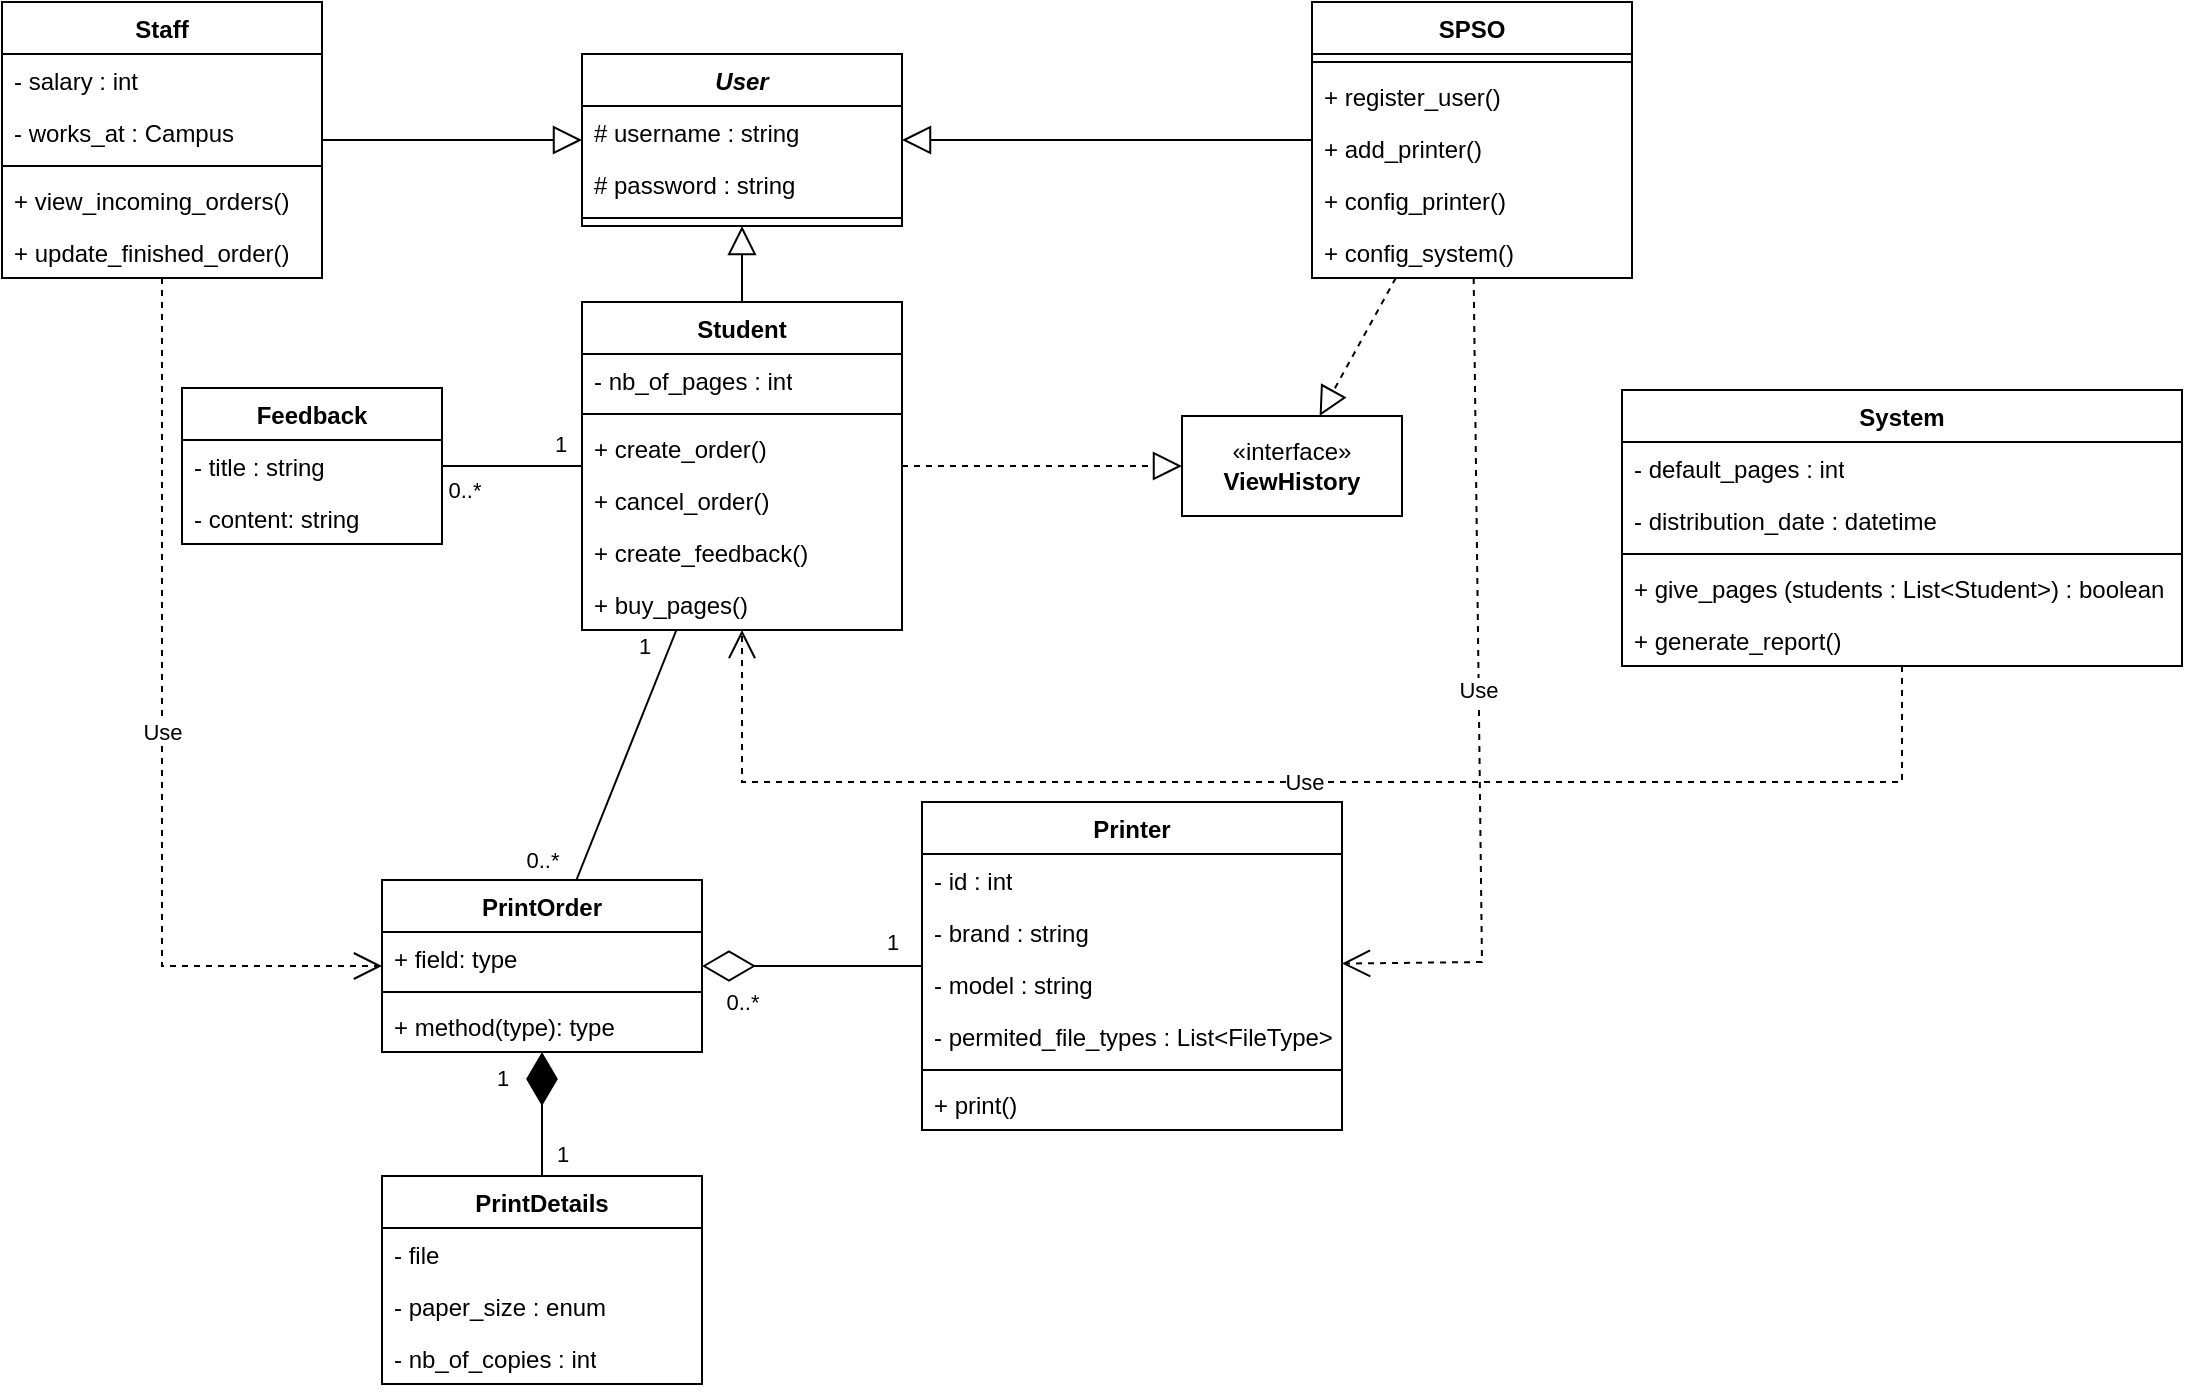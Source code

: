 <mxfile version="24.8.0">
  <diagram name="Page-1" id="QpV_ZBCgFkbM0LbAUGHG">
    <mxGraphModel dx="2533" dy="2058" grid="1" gridSize="10" guides="1" tooltips="1" connect="1" arrows="1" fold="1" page="1" pageScale="1" pageWidth="827" pageHeight="1169" math="0" shadow="0">
      <root>
        <mxCell id="0" />
        <mxCell id="1" parent="0" />
        <mxCell id="NedjOIEYQv4imYiZ1fh6-1" value="&lt;i&gt;User&lt;/i&gt;" style="swimlane;fontStyle=1;align=center;verticalAlign=top;childLayout=stackLayout;horizontal=1;startSize=26;horizontalStack=0;resizeParent=1;resizeParentMax=0;resizeLast=0;collapsible=1;marginBottom=0;whiteSpace=wrap;html=1;" vertex="1" parent="1">
          <mxGeometry x="230" y="6" width="160" height="86" as="geometry" />
        </mxCell>
        <mxCell id="NedjOIEYQv4imYiZ1fh6-2" value="# username : string" style="text;strokeColor=none;fillColor=none;align=left;verticalAlign=top;spacingLeft=4;spacingRight=4;overflow=hidden;rotatable=0;points=[[0,0.5],[1,0.5]];portConstraint=eastwest;whiteSpace=wrap;html=1;" vertex="1" parent="NedjOIEYQv4imYiZ1fh6-1">
          <mxGeometry y="26" width="160" height="26" as="geometry" />
        </mxCell>
        <mxCell id="NedjOIEYQv4imYiZ1fh6-54" value="# password : string" style="text;strokeColor=none;fillColor=none;align=left;verticalAlign=top;spacingLeft=4;spacingRight=4;overflow=hidden;rotatable=0;points=[[0,0.5],[1,0.5]];portConstraint=eastwest;whiteSpace=wrap;html=1;" vertex="1" parent="NedjOIEYQv4imYiZ1fh6-1">
          <mxGeometry y="52" width="160" height="26" as="geometry" />
        </mxCell>
        <mxCell id="NedjOIEYQv4imYiZ1fh6-3" value="" style="line;strokeWidth=1;fillColor=none;align=left;verticalAlign=middle;spacingTop=-1;spacingLeft=3;spacingRight=3;rotatable=0;labelPosition=right;points=[];portConstraint=eastwest;strokeColor=inherit;" vertex="1" parent="NedjOIEYQv4imYiZ1fh6-1">
          <mxGeometry y="78" width="160" height="8" as="geometry" />
        </mxCell>
        <mxCell id="NedjOIEYQv4imYiZ1fh6-9" value="Student" style="swimlane;fontStyle=1;align=center;verticalAlign=top;childLayout=stackLayout;horizontal=1;startSize=26;horizontalStack=0;resizeParent=1;resizeParentMax=0;resizeLast=0;collapsible=1;marginBottom=0;whiteSpace=wrap;html=1;" vertex="1" parent="1">
          <mxGeometry x="230" y="130" width="160" height="164" as="geometry" />
        </mxCell>
        <mxCell id="NedjOIEYQv4imYiZ1fh6-10" value="- nb_of_pages : int" style="text;strokeColor=none;fillColor=none;align=left;verticalAlign=top;spacingLeft=4;spacingRight=4;overflow=hidden;rotatable=0;points=[[0,0.5],[1,0.5]];portConstraint=eastwest;whiteSpace=wrap;html=1;" vertex="1" parent="NedjOIEYQv4imYiZ1fh6-9">
          <mxGeometry y="26" width="160" height="26" as="geometry" />
        </mxCell>
        <mxCell id="NedjOIEYQv4imYiZ1fh6-11" value="" style="line;strokeWidth=1;fillColor=none;align=left;verticalAlign=middle;spacingTop=-1;spacingLeft=3;spacingRight=3;rotatable=0;labelPosition=right;points=[];portConstraint=eastwest;strokeColor=inherit;" vertex="1" parent="NedjOIEYQv4imYiZ1fh6-9">
          <mxGeometry y="52" width="160" height="8" as="geometry" />
        </mxCell>
        <mxCell id="NedjOIEYQv4imYiZ1fh6-12" value="+ create_order()" style="text;strokeColor=none;fillColor=none;align=left;verticalAlign=top;spacingLeft=4;spacingRight=4;overflow=hidden;rotatable=0;points=[[0,0.5],[1,0.5]];portConstraint=eastwest;whiteSpace=wrap;html=1;" vertex="1" parent="NedjOIEYQv4imYiZ1fh6-9">
          <mxGeometry y="60" width="160" height="26" as="geometry" />
        </mxCell>
        <mxCell id="NedjOIEYQv4imYiZ1fh6-91" value="+ cancel_order()" style="text;strokeColor=none;fillColor=none;align=left;verticalAlign=top;spacingLeft=4;spacingRight=4;overflow=hidden;rotatable=0;points=[[0,0.5],[1,0.5]];portConstraint=eastwest;whiteSpace=wrap;html=1;" vertex="1" parent="NedjOIEYQv4imYiZ1fh6-9">
          <mxGeometry y="86" width="160" height="26" as="geometry" />
        </mxCell>
        <mxCell id="NedjOIEYQv4imYiZ1fh6-113" value="+ create_feedback()" style="text;strokeColor=none;fillColor=none;align=left;verticalAlign=top;spacingLeft=4;spacingRight=4;overflow=hidden;rotatable=0;points=[[0,0.5],[1,0.5]];portConstraint=eastwest;whiteSpace=wrap;html=1;" vertex="1" parent="NedjOIEYQv4imYiZ1fh6-9">
          <mxGeometry y="112" width="160" height="26" as="geometry" />
        </mxCell>
        <mxCell id="NedjOIEYQv4imYiZ1fh6-114" value="+ buy_pages()" style="text;strokeColor=none;fillColor=none;align=left;verticalAlign=top;spacingLeft=4;spacingRight=4;overflow=hidden;rotatable=0;points=[[0,0.5],[1,0.5]];portConstraint=eastwest;whiteSpace=wrap;html=1;" vertex="1" parent="NedjOIEYQv4imYiZ1fh6-9">
          <mxGeometry y="138" width="160" height="26" as="geometry" />
        </mxCell>
        <mxCell id="NedjOIEYQv4imYiZ1fh6-13" value="Staff" style="swimlane;fontStyle=1;align=center;verticalAlign=top;childLayout=stackLayout;horizontal=1;startSize=26;horizontalStack=0;resizeParent=1;resizeParentMax=0;resizeLast=0;collapsible=1;marginBottom=0;whiteSpace=wrap;html=1;" vertex="1" parent="1">
          <mxGeometry x="-60" y="-20" width="160" height="138" as="geometry" />
        </mxCell>
        <mxCell id="NedjOIEYQv4imYiZ1fh6-14" value="- salary : int" style="text;strokeColor=none;fillColor=none;align=left;verticalAlign=top;spacingLeft=4;spacingRight=4;overflow=hidden;rotatable=0;points=[[0,0.5],[1,0.5]];portConstraint=eastwest;whiteSpace=wrap;html=1;" vertex="1" parent="NedjOIEYQv4imYiZ1fh6-13">
          <mxGeometry y="26" width="160" height="26" as="geometry" />
        </mxCell>
        <mxCell id="NedjOIEYQv4imYiZ1fh6-59" value="- works_at : Campus" style="text;strokeColor=none;fillColor=none;align=left;verticalAlign=top;spacingLeft=4;spacingRight=4;overflow=hidden;rotatable=0;points=[[0,0.5],[1,0.5]];portConstraint=eastwest;whiteSpace=wrap;html=1;" vertex="1" parent="NedjOIEYQv4imYiZ1fh6-13">
          <mxGeometry y="52" width="160" height="26" as="geometry" />
        </mxCell>
        <mxCell id="NedjOIEYQv4imYiZ1fh6-15" value="" style="line;strokeWidth=1;fillColor=none;align=left;verticalAlign=middle;spacingTop=-1;spacingLeft=3;spacingRight=3;rotatable=0;labelPosition=right;points=[];portConstraint=eastwest;strokeColor=inherit;" vertex="1" parent="NedjOIEYQv4imYiZ1fh6-13">
          <mxGeometry y="78" width="160" height="8" as="geometry" />
        </mxCell>
        <mxCell id="NedjOIEYQv4imYiZ1fh6-112" value="+ view_incoming_orders()" style="text;strokeColor=none;fillColor=none;align=left;verticalAlign=top;spacingLeft=4;spacingRight=4;overflow=hidden;rotatable=0;points=[[0,0.5],[1,0.5]];portConstraint=eastwest;whiteSpace=wrap;html=1;" vertex="1" parent="NedjOIEYQv4imYiZ1fh6-13">
          <mxGeometry y="86" width="160" height="26" as="geometry" />
        </mxCell>
        <mxCell id="NedjOIEYQv4imYiZ1fh6-16" value="+ update_finished_order()" style="text;strokeColor=none;fillColor=none;align=left;verticalAlign=top;spacingLeft=4;spacingRight=4;overflow=hidden;rotatable=0;points=[[0,0.5],[1,0.5]];portConstraint=eastwest;whiteSpace=wrap;html=1;" vertex="1" parent="NedjOIEYQv4imYiZ1fh6-13">
          <mxGeometry y="112" width="160" height="26" as="geometry" />
        </mxCell>
        <mxCell id="NedjOIEYQv4imYiZ1fh6-17" value="SPSO" style="swimlane;fontStyle=1;align=center;verticalAlign=top;childLayout=stackLayout;horizontal=1;startSize=26;horizontalStack=0;resizeParent=1;resizeParentMax=0;resizeLast=0;collapsible=1;marginBottom=0;whiteSpace=wrap;html=1;" vertex="1" parent="1">
          <mxGeometry x="595" y="-20" width="160" height="138" as="geometry" />
        </mxCell>
        <mxCell id="NedjOIEYQv4imYiZ1fh6-19" value="" style="line;strokeWidth=1;fillColor=none;align=left;verticalAlign=middle;spacingTop=-1;spacingLeft=3;spacingRight=3;rotatable=0;labelPosition=right;points=[];portConstraint=eastwest;strokeColor=inherit;" vertex="1" parent="NedjOIEYQv4imYiZ1fh6-17">
          <mxGeometry y="26" width="160" height="8" as="geometry" />
        </mxCell>
        <mxCell id="NedjOIEYQv4imYiZ1fh6-20" value="+ register_user()" style="text;strokeColor=none;fillColor=none;align=left;verticalAlign=top;spacingLeft=4;spacingRight=4;overflow=hidden;rotatable=0;points=[[0,0.5],[1,0.5]];portConstraint=eastwest;whiteSpace=wrap;html=1;" vertex="1" parent="NedjOIEYQv4imYiZ1fh6-17">
          <mxGeometry y="34" width="160" height="26" as="geometry" />
        </mxCell>
        <mxCell id="NedjOIEYQv4imYiZ1fh6-72" value="+ add_printer()" style="text;strokeColor=none;fillColor=none;align=left;verticalAlign=top;spacingLeft=4;spacingRight=4;overflow=hidden;rotatable=0;points=[[0,0.5],[1,0.5]];portConstraint=eastwest;whiteSpace=wrap;html=1;" vertex="1" parent="NedjOIEYQv4imYiZ1fh6-17">
          <mxGeometry y="60" width="160" height="26" as="geometry" />
        </mxCell>
        <mxCell id="NedjOIEYQv4imYiZ1fh6-73" value="+ config_printer()" style="text;strokeColor=none;fillColor=none;align=left;verticalAlign=top;spacingLeft=4;spacingRight=4;overflow=hidden;rotatable=0;points=[[0,0.5],[1,0.5]];portConstraint=eastwest;whiteSpace=wrap;html=1;" vertex="1" parent="NedjOIEYQv4imYiZ1fh6-17">
          <mxGeometry y="86" width="160" height="26" as="geometry" />
        </mxCell>
        <mxCell id="NedjOIEYQv4imYiZ1fh6-78" value="+ config_system()" style="text;strokeColor=none;fillColor=none;align=left;verticalAlign=top;spacingLeft=4;spacingRight=4;overflow=hidden;rotatable=0;points=[[0,0.5],[1,0.5]];portConstraint=eastwest;whiteSpace=wrap;html=1;" vertex="1" parent="NedjOIEYQv4imYiZ1fh6-17">
          <mxGeometry y="112" width="160" height="26" as="geometry" />
        </mxCell>
        <mxCell id="NedjOIEYQv4imYiZ1fh6-21" value="PrintOrder" style="swimlane;fontStyle=1;align=center;verticalAlign=top;childLayout=stackLayout;horizontal=1;startSize=26;horizontalStack=0;resizeParent=1;resizeParentMax=0;resizeLast=0;collapsible=1;marginBottom=0;whiteSpace=wrap;html=1;" vertex="1" parent="1">
          <mxGeometry x="130" y="419" width="160" height="86" as="geometry" />
        </mxCell>
        <mxCell id="NedjOIEYQv4imYiZ1fh6-22" value="+ field: type" style="text;strokeColor=none;fillColor=none;align=left;verticalAlign=top;spacingLeft=4;spacingRight=4;overflow=hidden;rotatable=0;points=[[0,0.5],[1,0.5]];portConstraint=eastwest;whiteSpace=wrap;html=1;" vertex="1" parent="NedjOIEYQv4imYiZ1fh6-21">
          <mxGeometry y="26" width="160" height="26" as="geometry" />
        </mxCell>
        <mxCell id="NedjOIEYQv4imYiZ1fh6-23" value="" style="line;strokeWidth=1;fillColor=none;align=left;verticalAlign=middle;spacingTop=-1;spacingLeft=3;spacingRight=3;rotatable=0;labelPosition=right;points=[];portConstraint=eastwest;strokeColor=inherit;" vertex="1" parent="NedjOIEYQv4imYiZ1fh6-21">
          <mxGeometry y="52" width="160" height="8" as="geometry" />
        </mxCell>
        <mxCell id="NedjOIEYQv4imYiZ1fh6-24" value="+ method(type): type" style="text;strokeColor=none;fillColor=none;align=left;verticalAlign=top;spacingLeft=4;spacingRight=4;overflow=hidden;rotatable=0;points=[[0,0.5],[1,0.5]];portConstraint=eastwest;whiteSpace=wrap;html=1;" vertex="1" parent="NedjOIEYQv4imYiZ1fh6-21">
          <mxGeometry y="60" width="160" height="26" as="geometry" />
        </mxCell>
        <mxCell id="NedjOIEYQv4imYiZ1fh6-25" value="Printer" style="swimlane;fontStyle=1;align=center;verticalAlign=top;childLayout=stackLayout;horizontal=1;startSize=26;horizontalStack=0;resizeParent=1;resizeParentMax=0;resizeLast=0;collapsible=1;marginBottom=0;whiteSpace=wrap;html=1;" vertex="1" parent="1">
          <mxGeometry x="400" y="380" width="210" height="164" as="geometry" />
        </mxCell>
        <mxCell id="NedjOIEYQv4imYiZ1fh6-26" value="- id : int" style="text;strokeColor=none;fillColor=none;align=left;verticalAlign=top;spacingLeft=4;spacingRight=4;overflow=hidden;rotatable=0;points=[[0,0.5],[1,0.5]];portConstraint=eastwest;whiteSpace=wrap;html=1;" vertex="1" parent="NedjOIEYQv4imYiZ1fh6-25">
          <mxGeometry y="26" width="210" height="26" as="geometry" />
        </mxCell>
        <mxCell id="NedjOIEYQv4imYiZ1fh6-74" value="- brand : string" style="text;strokeColor=none;fillColor=none;align=left;verticalAlign=top;spacingLeft=4;spacingRight=4;overflow=hidden;rotatable=0;points=[[0,0.5],[1,0.5]];portConstraint=eastwest;whiteSpace=wrap;html=1;" vertex="1" parent="NedjOIEYQv4imYiZ1fh6-25">
          <mxGeometry y="52" width="210" height="26" as="geometry" />
        </mxCell>
        <mxCell id="NedjOIEYQv4imYiZ1fh6-75" value="- model : string" style="text;strokeColor=none;fillColor=none;align=left;verticalAlign=top;spacingLeft=4;spacingRight=4;overflow=hidden;rotatable=0;points=[[0,0.5],[1,0.5]];portConstraint=eastwest;whiteSpace=wrap;html=1;" vertex="1" parent="NedjOIEYQv4imYiZ1fh6-25">
          <mxGeometry y="78" width="210" height="26" as="geometry" />
        </mxCell>
        <mxCell id="NedjOIEYQv4imYiZ1fh6-76" value="- permited_file_types : List&amp;lt;FileType&amp;gt;" style="text;strokeColor=none;fillColor=none;align=left;verticalAlign=top;spacingLeft=4;spacingRight=4;overflow=hidden;rotatable=0;points=[[0,0.5],[1,0.5]];portConstraint=eastwest;whiteSpace=wrap;html=1;" vertex="1" parent="NedjOIEYQv4imYiZ1fh6-25">
          <mxGeometry y="104" width="210" height="26" as="geometry" />
        </mxCell>
        <mxCell id="NedjOIEYQv4imYiZ1fh6-27" value="" style="line;strokeWidth=1;fillColor=none;align=left;verticalAlign=middle;spacingTop=-1;spacingLeft=3;spacingRight=3;rotatable=0;labelPosition=right;points=[];portConstraint=eastwest;strokeColor=inherit;" vertex="1" parent="NedjOIEYQv4imYiZ1fh6-25">
          <mxGeometry y="130" width="210" height="8" as="geometry" />
        </mxCell>
        <mxCell id="NedjOIEYQv4imYiZ1fh6-28" value="+ print()" style="text;strokeColor=none;fillColor=none;align=left;verticalAlign=top;spacingLeft=4;spacingRight=4;overflow=hidden;rotatable=0;points=[[0,0.5],[1,0.5]];portConstraint=eastwest;whiteSpace=wrap;html=1;" vertex="1" parent="NedjOIEYQv4imYiZ1fh6-25">
          <mxGeometry y="138" width="210" height="26" as="geometry" />
        </mxCell>
        <mxCell id="NedjOIEYQv4imYiZ1fh6-33" value="PrintDetails" style="swimlane;fontStyle=1;align=center;verticalAlign=top;childLayout=stackLayout;horizontal=1;startSize=26;horizontalStack=0;resizeParent=1;resizeParentMax=0;resizeLast=0;collapsible=1;marginBottom=0;whiteSpace=wrap;html=1;" vertex="1" parent="1">
          <mxGeometry x="130" y="567" width="160" height="104" as="geometry" />
        </mxCell>
        <mxCell id="NedjOIEYQv4imYiZ1fh6-34" value="- file&lt;span style=&quot;caret-color: rgba(0, 0, 0, 0); color: rgba(0, 0, 0, 0); font-family: monospace; font-size: 0px; white-space: nowrap;&quot;&gt;%3CmxGraphModel%3E%3Croot%3E%3CmxCell%20id%3D%220%22%2F%3E%3CmxCell%20id%3D%221%22%20parent%3D%220%22%2F%3E%3CmxCell%20id%3D%222%22%20value%3D%22%2B%20give_pages%20(students%20%3A%20List%26amp%3Blt%3BStudent%26amp%3Bgt%3B)%20%3A%20boolean%22%20style%3D%22text%3BstrokeColor%3Dnone%3BfillColor%3Dnone%3Balign%3Dleft%3BverticalAlign%3Dtop%3BspacingLeft%3D4%3BspacingRight%3D4%3Boverflow%3Dhidden%3Brotatable%3D0%3Bpoints%3D%5B%5B0%2C0.5%5D%2C%5B1%2C0.5%5D%5D%3BportConstraint%3Deastwest%3BwhiteSpace%3Dwrap%3Bhtml%3D1%3B%22%20vertex%3D%221%22%20parent%3D%221%22%3E%3CmxGeometry%20x%3D%22800%22%20y%3D%22240%22%20width%3D%22280%22%20height%3D%2226%22%20as%3D%22geometry%22%2F%3E%3C%2FmxCell%3E%3C%2Froot%3E%3C%2FmxGraphModel%3E&lt;/span&gt;" style="text;strokeColor=none;fillColor=none;align=left;verticalAlign=top;spacingLeft=4;spacingRight=4;overflow=hidden;rotatable=0;points=[[0,0.5],[1,0.5]];portConstraint=eastwest;whiteSpace=wrap;html=1;" vertex="1" parent="NedjOIEYQv4imYiZ1fh6-33">
          <mxGeometry y="26" width="160" height="26" as="geometry" />
        </mxCell>
        <mxCell id="NedjOIEYQv4imYiZ1fh6-87" value="- paper_size : enum" style="text;strokeColor=none;fillColor=none;align=left;verticalAlign=top;spacingLeft=4;spacingRight=4;overflow=hidden;rotatable=0;points=[[0,0.5],[1,0.5]];portConstraint=eastwest;whiteSpace=wrap;html=1;" vertex="1" parent="NedjOIEYQv4imYiZ1fh6-33">
          <mxGeometry y="52" width="160" height="26" as="geometry" />
        </mxCell>
        <mxCell id="NedjOIEYQv4imYiZ1fh6-88" value="- nb_of_copies : int" style="text;strokeColor=none;fillColor=none;align=left;verticalAlign=top;spacingLeft=4;spacingRight=4;overflow=hidden;rotatable=0;points=[[0,0.5],[1,0.5]];portConstraint=eastwest;whiteSpace=wrap;html=1;" vertex="1" parent="NedjOIEYQv4imYiZ1fh6-33">
          <mxGeometry y="78" width="160" height="26" as="geometry" />
        </mxCell>
        <mxCell id="NedjOIEYQv4imYiZ1fh6-45" value="Feedback" style="swimlane;fontStyle=1;align=center;verticalAlign=top;childLayout=stackLayout;horizontal=1;startSize=26;horizontalStack=0;resizeParent=1;resizeParentMax=0;resizeLast=0;collapsible=1;marginBottom=0;whiteSpace=wrap;html=1;" vertex="1" parent="1">
          <mxGeometry x="30" y="173" width="130" height="78" as="geometry" />
        </mxCell>
        <mxCell id="NedjOIEYQv4imYiZ1fh6-46" value="- title : string" style="text;strokeColor=none;fillColor=none;align=left;verticalAlign=top;spacingLeft=4;spacingRight=4;overflow=hidden;rotatable=0;points=[[0,0.5],[1,0.5]];portConstraint=eastwest;whiteSpace=wrap;html=1;" vertex="1" parent="NedjOIEYQv4imYiZ1fh6-45">
          <mxGeometry y="26" width="130" height="26" as="geometry" />
        </mxCell>
        <mxCell id="NedjOIEYQv4imYiZ1fh6-77" value="- content: string" style="text;strokeColor=none;fillColor=none;align=left;verticalAlign=top;spacingLeft=4;spacingRight=4;overflow=hidden;rotatable=0;points=[[0,0.5],[1,0.5]];portConstraint=eastwest;whiteSpace=wrap;html=1;" vertex="1" parent="NedjOIEYQv4imYiZ1fh6-45">
          <mxGeometry y="52" width="130" height="26" as="geometry" />
        </mxCell>
        <mxCell id="NedjOIEYQv4imYiZ1fh6-49" value="" style="edgeStyle=none;html=1;endSize=12;endArrow=block;endFill=0;rounded=0;" edge="1" parent="1" source="NedjOIEYQv4imYiZ1fh6-13" target="NedjOIEYQv4imYiZ1fh6-1">
          <mxGeometry width="160" relative="1" as="geometry">
            <mxPoint x="530" y="520" as="sourcePoint" />
            <mxPoint x="690" y="520" as="targetPoint" />
          </mxGeometry>
        </mxCell>
        <mxCell id="NedjOIEYQv4imYiZ1fh6-51" value="" style="edgeStyle=none;html=1;endSize=12;endArrow=block;endFill=0;rounded=0;" edge="1" parent="1" source="NedjOIEYQv4imYiZ1fh6-17" target="NedjOIEYQv4imYiZ1fh6-1">
          <mxGeometry width="160" relative="1" as="geometry">
            <mxPoint x="210" y="220" as="sourcePoint" />
            <mxPoint x="310" y="166" as="targetPoint" />
          </mxGeometry>
        </mxCell>
        <mxCell id="NedjOIEYQv4imYiZ1fh6-57" value="" style="endArrow=diamondThin;endFill=1;endSize=24;html=1;rounded=0;" edge="1" parent="1" source="NedjOIEYQv4imYiZ1fh6-33" target="NedjOIEYQv4imYiZ1fh6-21">
          <mxGeometry width="160" relative="1" as="geometry">
            <mxPoint x="370" y="449" as="sourcePoint" />
            <mxPoint x="530" y="449" as="targetPoint" />
          </mxGeometry>
        </mxCell>
        <mxCell id="NedjOIEYQv4imYiZ1fh6-110" value="1" style="edgeLabel;html=1;align=center;verticalAlign=middle;resizable=0;points=[];" vertex="1" connectable="0" parent="NedjOIEYQv4imYiZ1fh6-57">
          <mxGeometry x="-0.065" relative="1" as="geometry">
            <mxPoint x="-20" y="-20" as="offset" />
          </mxGeometry>
        </mxCell>
        <mxCell id="NedjOIEYQv4imYiZ1fh6-111" value="1" style="edgeLabel;html=1;align=center;verticalAlign=middle;resizable=0;points=[];" vertex="1" connectable="0" parent="NedjOIEYQv4imYiZ1fh6-57">
          <mxGeometry x="-0.629" relative="1" as="geometry">
            <mxPoint x="10" as="offset" />
          </mxGeometry>
        </mxCell>
        <mxCell id="NedjOIEYQv4imYiZ1fh6-58" value="" style="endArrow=diamondThin;endFill=0;endSize=24;html=1;rounded=0;" edge="1" parent="1" source="NedjOIEYQv4imYiZ1fh6-25" target="NedjOIEYQv4imYiZ1fh6-21">
          <mxGeometry width="160" relative="1" as="geometry">
            <mxPoint x="370" y="609" as="sourcePoint" />
            <mxPoint x="530" y="609" as="targetPoint" />
          </mxGeometry>
        </mxCell>
        <mxCell id="NedjOIEYQv4imYiZ1fh6-108" value="1" style="edgeLabel;html=1;align=center;verticalAlign=middle;resizable=0;points=[];" vertex="1" connectable="0" parent="NedjOIEYQv4imYiZ1fh6-58">
          <mxGeometry x="-0.727" y="1" relative="1" as="geometry">
            <mxPoint y="-13" as="offset" />
          </mxGeometry>
        </mxCell>
        <mxCell id="NedjOIEYQv4imYiZ1fh6-109" value="0..*" style="edgeLabel;html=1;align=center;verticalAlign=middle;resizable=0;points=[];" vertex="1" connectable="0" parent="NedjOIEYQv4imYiZ1fh6-58">
          <mxGeometry x="0.385" y="-2" relative="1" as="geometry">
            <mxPoint x="-14" y="20" as="offset" />
          </mxGeometry>
        </mxCell>
        <mxCell id="NedjOIEYQv4imYiZ1fh6-60" value="«interface»&lt;br&gt;&lt;b&gt;ViewHistory&lt;/b&gt;" style="html=1;whiteSpace=wrap;" vertex="1" parent="1">
          <mxGeometry x="530" y="187" width="110" height="50" as="geometry" />
        </mxCell>
        <mxCell id="NedjOIEYQv4imYiZ1fh6-79" value="System" style="swimlane;fontStyle=1;align=center;verticalAlign=top;childLayout=stackLayout;horizontal=1;startSize=26;horizontalStack=0;resizeParent=1;resizeParentMax=0;resizeLast=0;collapsible=1;marginBottom=0;whiteSpace=wrap;html=1;" vertex="1" parent="1">
          <mxGeometry x="750" y="174" width="280" height="138" as="geometry" />
        </mxCell>
        <mxCell id="NedjOIEYQv4imYiZ1fh6-89" value="- default_pages : int" style="text;strokeColor=none;fillColor=none;align=left;verticalAlign=top;spacingLeft=4;spacingRight=4;overflow=hidden;rotatable=0;points=[[0,0.5],[1,0.5]];portConstraint=eastwest;whiteSpace=wrap;html=1;" vertex="1" parent="NedjOIEYQv4imYiZ1fh6-79">
          <mxGeometry y="26" width="280" height="26" as="geometry" />
        </mxCell>
        <mxCell id="NedjOIEYQv4imYiZ1fh6-80" value="- distribution_date : datetime" style="text;strokeColor=none;fillColor=none;align=left;verticalAlign=top;spacingLeft=4;spacingRight=4;overflow=hidden;rotatable=0;points=[[0,0.5],[1,0.5]];portConstraint=eastwest;whiteSpace=wrap;html=1;" vertex="1" parent="NedjOIEYQv4imYiZ1fh6-79">
          <mxGeometry y="52" width="280" height="26" as="geometry" />
        </mxCell>
        <mxCell id="NedjOIEYQv4imYiZ1fh6-81" value="" style="line;strokeWidth=1;fillColor=none;align=left;verticalAlign=middle;spacingTop=-1;spacingLeft=3;spacingRight=3;rotatable=0;labelPosition=right;points=[];portConstraint=eastwest;strokeColor=inherit;" vertex="1" parent="NedjOIEYQv4imYiZ1fh6-79">
          <mxGeometry y="78" width="280" height="8" as="geometry" />
        </mxCell>
        <mxCell id="NedjOIEYQv4imYiZ1fh6-82" value="+ give_pages (students : List&amp;lt;Student&amp;gt;) : boolean" style="text;strokeColor=none;fillColor=none;align=left;verticalAlign=top;spacingLeft=4;spacingRight=4;overflow=hidden;rotatable=0;points=[[0,0.5],[1,0.5]];portConstraint=eastwest;whiteSpace=wrap;html=1;" vertex="1" parent="NedjOIEYQv4imYiZ1fh6-79">
          <mxGeometry y="86" width="280" height="26" as="geometry" />
        </mxCell>
        <mxCell id="NedjOIEYQv4imYiZ1fh6-86" value="+ generate_report()" style="text;strokeColor=none;fillColor=none;align=left;verticalAlign=top;spacingLeft=4;spacingRight=4;overflow=hidden;rotatable=0;points=[[0,0.5],[1,0.5]];portConstraint=eastwest;whiteSpace=wrap;html=1;" vertex="1" parent="NedjOIEYQv4imYiZ1fh6-79">
          <mxGeometry y="112" width="280" height="26" as="geometry" />
        </mxCell>
        <mxCell id="NedjOIEYQv4imYiZ1fh6-83" value="" style="endArrow=block;dashed=1;endFill=0;endSize=12;html=1;rounded=0;" edge="1" parent="1" source="NedjOIEYQv4imYiZ1fh6-9" target="NedjOIEYQv4imYiZ1fh6-60">
          <mxGeometry width="160" relative="1" as="geometry">
            <mxPoint x="410" y="270" as="sourcePoint" />
            <mxPoint x="570" y="270" as="targetPoint" />
          </mxGeometry>
        </mxCell>
        <mxCell id="NedjOIEYQv4imYiZ1fh6-84" value="" style="endArrow=block;dashed=1;endFill=0;endSize=12;html=1;rounded=0;" edge="1" parent="1" source="NedjOIEYQv4imYiZ1fh6-17" target="NedjOIEYQv4imYiZ1fh6-60">
          <mxGeometry width="160" relative="1" as="geometry">
            <mxPoint x="440" y="253" as="sourcePoint" />
            <mxPoint x="605" y="253" as="targetPoint" />
          </mxGeometry>
        </mxCell>
        <mxCell id="NedjOIEYQv4imYiZ1fh6-50" value="" style="edgeStyle=none;html=1;endSize=12;endArrow=block;endFill=0;rounded=0;" edge="1" parent="1" source="NedjOIEYQv4imYiZ1fh6-9" target="NedjOIEYQv4imYiZ1fh6-1">
          <mxGeometry width="160" relative="1" as="geometry">
            <mxPoint x="350" y="118" as="sourcePoint" />
            <mxPoint x="280" y="76" as="targetPoint" />
          </mxGeometry>
        </mxCell>
        <mxCell id="NedjOIEYQv4imYiZ1fh6-93" value="Use" style="endArrow=open;endSize=12;dashed=1;html=1;rounded=0;" edge="1" parent="1" source="NedjOIEYQv4imYiZ1fh6-17" target="NedjOIEYQv4imYiZ1fh6-25">
          <mxGeometry width="160" relative="1" as="geometry">
            <mxPoint x="700" y="10" as="sourcePoint" />
            <mxPoint x="580" y="330" as="targetPoint" />
            <Array as="points">
              <mxPoint x="680" y="460" />
            </Array>
          </mxGeometry>
        </mxCell>
        <mxCell id="NedjOIEYQv4imYiZ1fh6-94" value="Use" style="endArrow=open;endSize=12;dashed=1;html=1;rounded=0;" edge="1" parent="1" source="NedjOIEYQv4imYiZ1fh6-13" target="NedjOIEYQv4imYiZ1fh6-21">
          <mxGeometry width="160" relative="1" as="geometry">
            <mxPoint x="420" y="330" as="sourcePoint" />
            <mxPoint x="580" y="330" as="targetPoint" />
            <Array as="points">
              <mxPoint x="20" y="462" />
            </Array>
          </mxGeometry>
        </mxCell>
        <mxCell id="NedjOIEYQv4imYiZ1fh6-95" value="Use" style="endArrow=open;endSize=12;dashed=1;html=1;rounded=0;" edge="1" parent="1" source="NedjOIEYQv4imYiZ1fh6-79" target="NedjOIEYQv4imYiZ1fh6-9">
          <mxGeometry width="160" relative="1" as="geometry">
            <mxPoint x="470" y="320" as="sourcePoint" />
            <mxPoint x="630" y="320" as="targetPoint" />
            <Array as="points">
              <mxPoint x="890" y="370" />
              <mxPoint x="310" y="370" />
            </Array>
          </mxGeometry>
        </mxCell>
        <mxCell id="NedjOIEYQv4imYiZ1fh6-98" value="" style="endArrow=none;html=1;rounded=0;" edge="1" parent="1" source="NedjOIEYQv4imYiZ1fh6-9" target="NedjOIEYQv4imYiZ1fh6-21">
          <mxGeometry relative="1" as="geometry">
            <mxPoint x="460" y="330" as="sourcePoint" />
            <mxPoint x="620" y="330" as="targetPoint" />
          </mxGeometry>
        </mxCell>
        <mxCell id="NedjOIEYQv4imYiZ1fh6-104" value="0..*" style="edgeLabel;html=1;align=center;verticalAlign=middle;resizable=0;points=[];" vertex="1" connectable="0" parent="NedjOIEYQv4imYiZ1fh6-98">
          <mxGeometry x="0.8" y="-1" relative="1" as="geometry">
            <mxPoint x="-22" y="3" as="offset" />
          </mxGeometry>
        </mxCell>
        <mxCell id="NedjOIEYQv4imYiZ1fh6-105" value="1" style="edgeLabel;html=1;align=center;verticalAlign=middle;resizable=0;points=[];" vertex="1" connectable="0" parent="NedjOIEYQv4imYiZ1fh6-98">
          <mxGeometry x="-0.675" y="1" relative="1" as="geometry">
            <mxPoint x="-9" y="-13" as="offset" />
          </mxGeometry>
        </mxCell>
        <mxCell id="NedjOIEYQv4imYiZ1fh6-101" value="" style="endArrow=none;html=1;rounded=0;" edge="1" parent="1" source="NedjOIEYQv4imYiZ1fh6-45" target="NedjOIEYQv4imYiZ1fh6-9">
          <mxGeometry relative="1" as="geometry">
            <mxPoint x="300" y="340" as="sourcePoint" />
            <mxPoint x="460" y="340" as="targetPoint" />
          </mxGeometry>
        </mxCell>
        <mxCell id="NedjOIEYQv4imYiZ1fh6-106" value="0..*" style="edgeLabel;html=1;align=center;verticalAlign=middle;resizable=0;points=[];" vertex="1" connectable="0" parent="NedjOIEYQv4imYiZ1fh6-101">
          <mxGeometry x="-0.7" relative="1" as="geometry">
            <mxPoint y="12" as="offset" />
          </mxGeometry>
        </mxCell>
        <mxCell id="NedjOIEYQv4imYiZ1fh6-107" value="1" style="edgeLabel;html=1;align=center;verticalAlign=middle;resizable=0;points=[];" vertex="1" connectable="0" parent="NedjOIEYQv4imYiZ1fh6-101">
          <mxGeometry x="0.681" relative="1" as="geometry">
            <mxPoint y="-11" as="offset" />
          </mxGeometry>
        </mxCell>
      </root>
    </mxGraphModel>
  </diagram>
</mxfile>
